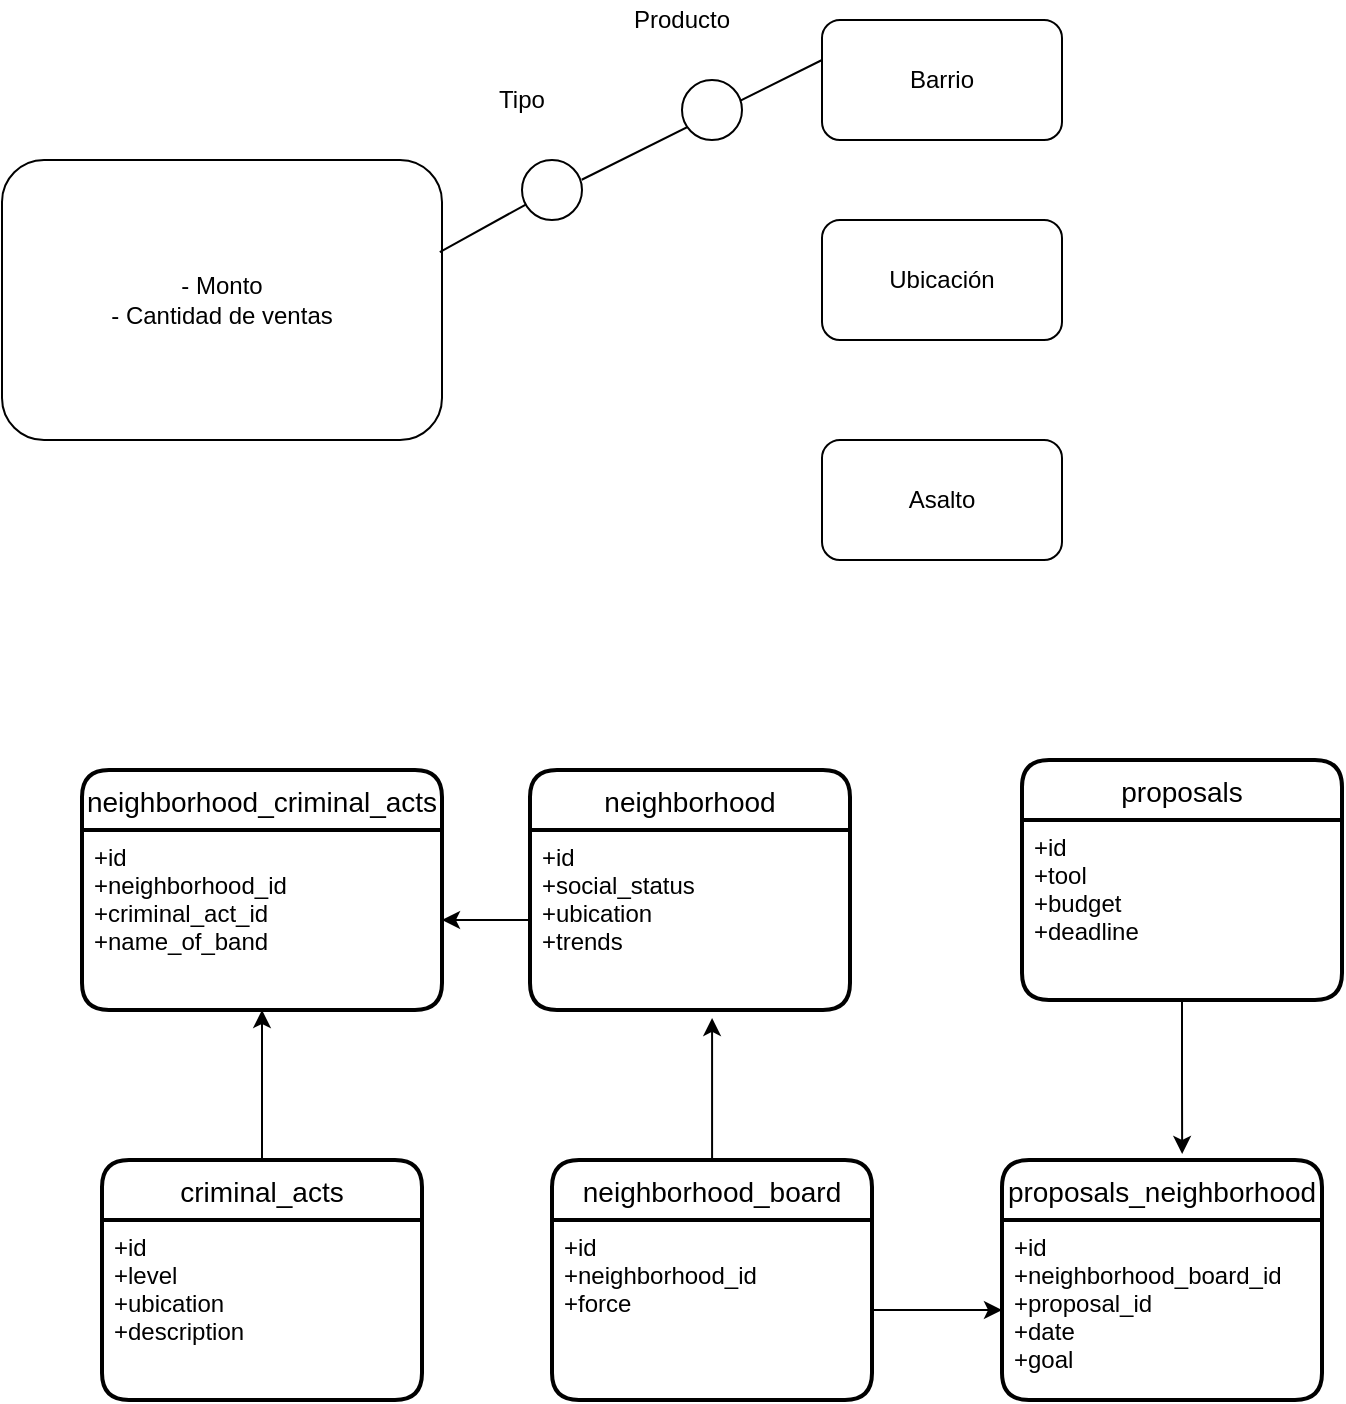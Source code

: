 <mxfile version="13.6.6" type="github">
  <diagram id="_VjZMz2_dHwCOwyfmibl" name="Page-1">
    <mxGraphModel dx="2362" dy="811" grid="1" gridSize="10" guides="1" tooltips="1" connect="1" arrows="1" fold="1" page="1" pageScale="1" pageWidth="827" pageHeight="1169" math="0" shadow="0">
      <root>
        <mxCell id="0" />
        <mxCell id="1" parent="0" />
        <mxCell id="ytnNhcLyiP0Ofq73RZW3-1" value="- Monto&lt;br&gt;- Cantidad de ventas" style="rounded=1;whiteSpace=wrap;html=1;" vertex="1" parent="1">
          <mxGeometry x="-10" y="220" width="220" height="140" as="geometry" />
        </mxCell>
        <mxCell id="ytnNhcLyiP0Ofq73RZW3-2" value="Barrio" style="rounded=1;whiteSpace=wrap;html=1;" vertex="1" parent="1">
          <mxGeometry x="400" y="150" width="120" height="60" as="geometry" />
        </mxCell>
        <mxCell id="ytnNhcLyiP0Ofq73RZW3-3" value="Ubicación" style="rounded=1;whiteSpace=wrap;html=1;" vertex="1" parent="1">
          <mxGeometry x="400" y="250" width="120" height="60" as="geometry" />
        </mxCell>
        <mxCell id="ytnNhcLyiP0Ofq73RZW3-4" value="Asalto" style="rounded=1;whiteSpace=wrap;html=1;" vertex="1" parent="1">
          <mxGeometry x="400" y="360" width="120" height="60" as="geometry" />
        </mxCell>
        <mxCell id="ytnNhcLyiP0Ofq73RZW3-5" value="" style="endArrow=none;html=1;exitX=0.995;exitY=0.329;exitDx=0;exitDy=0;exitPerimeter=0;" edge="1" parent="1" source="ytnNhcLyiP0Ofq73RZW3-6">
          <mxGeometry width="50" height="50" relative="1" as="geometry">
            <mxPoint x="350" y="220" as="sourcePoint" />
            <mxPoint x="400" y="170" as="targetPoint" />
          </mxGeometry>
        </mxCell>
        <mxCell id="ytnNhcLyiP0Ofq73RZW3-6" value="" style="ellipse;whiteSpace=wrap;html=1;aspect=fixed;" vertex="1" parent="1">
          <mxGeometry x="250" y="220" width="30" height="30" as="geometry" />
        </mxCell>
        <mxCell id="ytnNhcLyiP0Ofq73RZW3-7" value="" style="endArrow=none;html=1;exitX=0.995;exitY=0.329;exitDx=0;exitDy=0;exitPerimeter=0;" edge="1" parent="1" source="ytnNhcLyiP0Ofq73RZW3-1" target="ytnNhcLyiP0Ofq73RZW3-6">
          <mxGeometry width="50" height="50" relative="1" as="geometry">
            <mxPoint x="208.9" y="266.06" as="sourcePoint" />
            <mxPoint x="400" y="170" as="targetPoint" />
          </mxGeometry>
        </mxCell>
        <mxCell id="ytnNhcLyiP0Ofq73RZW3-8" value="" style="ellipse;whiteSpace=wrap;html=1;aspect=fixed;" vertex="1" parent="1">
          <mxGeometry x="330" y="180" width="30" height="30" as="geometry" />
        </mxCell>
        <mxCell id="ytnNhcLyiP0Ofq73RZW3-9" value="Tipo" style="text;html=1;strokeColor=none;fillColor=none;align=center;verticalAlign=middle;whiteSpace=wrap;rounded=0;" vertex="1" parent="1">
          <mxGeometry x="230" y="180" width="40" height="20" as="geometry" />
        </mxCell>
        <mxCell id="ytnNhcLyiP0Ofq73RZW3-10" value="Producto" style="text;html=1;strokeColor=none;fillColor=none;align=center;verticalAlign=middle;whiteSpace=wrap;rounded=0;" vertex="1" parent="1">
          <mxGeometry x="310" y="140" width="40" height="20" as="geometry" />
        </mxCell>
        <mxCell id="ytnNhcLyiP0Ofq73RZW3-16" value="proposals" style="swimlane;childLayout=stackLayout;horizontal=1;startSize=30;horizontalStack=0;rounded=1;fontSize=14;fontStyle=0;strokeWidth=2;resizeParent=0;resizeLast=1;shadow=0;dashed=0;align=center;" vertex="1" parent="1">
          <mxGeometry x="500" y="520" width="160" height="120" as="geometry" />
        </mxCell>
        <mxCell id="ytnNhcLyiP0Ofq73RZW3-17" value="+id&#xa;+tool&#xa;+budget&#xa;+deadline" style="align=left;strokeColor=none;fillColor=none;spacingLeft=4;fontSize=12;verticalAlign=top;resizable=0;rotatable=0;part=1;" vertex="1" parent="ytnNhcLyiP0Ofq73RZW3-16">
          <mxGeometry y="30" width="160" height="90" as="geometry" />
        </mxCell>
        <mxCell id="ytnNhcLyiP0Ofq73RZW3-20" value="proposals_neighborhood" style="swimlane;childLayout=stackLayout;horizontal=1;startSize=30;horizontalStack=0;rounded=1;fontSize=14;fontStyle=0;strokeWidth=2;resizeParent=0;resizeLast=1;shadow=0;dashed=0;align=center;" vertex="1" parent="1">
          <mxGeometry x="490" y="720" width="160" height="120" as="geometry" />
        </mxCell>
        <mxCell id="ytnNhcLyiP0Ofq73RZW3-21" value="+id&#xa;+neighborhood_board_id&#xa;+proposal_id&#xa;+date&#xa;+goal" style="align=left;strokeColor=none;fillColor=none;spacingLeft=4;fontSize=12;verticalAlign=top;resizable=0;rotatable=0;part=1;" vertex="1" parent="ytnNhcLyiP0Ofq73RZW3-20">
          <mxGeometry y="30" width="160" height="90" as="geometry" />
        </mxCell>
        <mxCell id="ytnNhcLyiP0Ofq73RZW3-28" style="edgeStyle=orthogonalEdgeStyle;rounded=0;orthogonalLoop=1;jettySize=auto;html=1;entryX=0.569;entryY=1.044;entryDx=0;entryDy=0;entryPerimeter=0;" edge="1" parent="1" source="ytnNhcLyiP0Ofq73RZW3-14" target="ytnNhcLyiP0Ofq73RZW3-13">
          <mxGeometry relative="1" as="geometry" />
        </mxCell>
        <mxCell id="ytnNhcLyiP0Ofq73RZW3-14" value="neighborhood_board" style="swimlane;childLayout=stackLayout;horizontal=1;startSize=30;horizontalStack=0;rounded=1;fontSize=14;fontStyle=0;strokeWidth=2;resizeParent=0;resizeLast=1;shadow=0;dashed=0;align=center;" vertex="1" parent="1">
          <mxGeometry x="265" y="720" width="160" height="120" as="geometry" />
        </mxCell>
        <mxCell id="ytnNhcLyiP0Ofq73RZW3-15" value="+id&#xa;+neighborhood_id&#xa;+force" style="align=left;strokeColor=none;fillColor=none;spacingLeft=4;fontSize=12;verticalAlign=top;resizable=0;rotatable=0;part=1;" vertex="1" parent="ytnNhcLyiP0Ofq73RZW3-14">
          <mxGeometry y="30" width="160" height="90" as="geometry" />
        </mxCell>
        <mxCell id="ytnNhcLyiP0Ofq73RZW3-23" style="edgeStyle=orthogonalEdgeStyle;rounded=0;orthogonalLoop=1;jettySize=auto;html=1;entryX=0.563;entryY=-0.025;entryDx=0;entryDy=0;entryPerimeter=0;" edge="1" parent="1" source="ytnNhcLyiP0Ofq73RZW3-17" target="ytnNhcLyiP0Ofq73RZW3-20">
          <mxGeometry relative="1" as="geometry" />
        </mxCell>
        <mxCell id="ytnNhcLyiP0Ofq73RZW3-24" style="edgeStyle=orthogonalEdgeStyle;rounded=0;orthogonalLoop=1;jettySize=auto;html=1;entryX=0;entryY=0.5;entryDx=0;entryDy=0;" edge="1" parent="1" source="ytnNhcLyiP0Ofq73RZW3-15" target="ytnNhcLyiP0Ofq73RZW3-21">
          <mxGeometry relative="1" as="geometry" />
        </mxCell>
        <mxCell id="ytnNhcLyiP0Ofq73RZW3-12" value="neighborhood" style="swimlane;childLayout=stackLayout;horizontal=1;startSize=30;horizontalStack=0;rounded=1;fontSize=14;fontStyle=0;strokeWidth=2;resizeParent=0;resizeLast=1;shadow=0;dashed=0;align=center;" vertex="1" parent="1">
          <mxGeometry x="254" y="525" width="160" height="120" as="geometry" />
        </mxCell>
        <mxCell id="ytnNhcLyiP0Ofq73RZW3-13" value="+id&#xa;+social_status&#xa;+ubication&#xa;+trends&#xa;" style="align=left;strokeColor=none;fillColor=none;spacingLeft=4;fontSize=12;verticalAlign=top;resizable=0;rotatable=0;part=1;" vertex="1" parent="ytnNhcLyiP0Ofq73RZW3-12">
          <mxGeometry y="30" width="160" height="90" as="geometry" />
        </mxCell>
        <mxCell id="ytnNhcLyiP0Ofq73RZW3-32" style="edgeStyle=orthogonalEdgeStyle;rounded=0;orthogonalLoop=1;jettySize=auto;html=1;entryX=0.5;entryY=1;entryDx=0;entryDy=0;" edge="1" parent="1" source="ytnNhcLyiP0Ofq73RZW3-25" target="ytnNhcLyiP0Ofq73RZW3-30">
          <mxGeometry relative="1" as="geometry" />
        </mxCell>
        <mxCell id="ytnNhcLyiP0Ofq73RZW3-25" value="criminal_acts" style="swimlane;childLayout=stackLayout;horizontal=1;startSize=30;horizontalStack=0;rounded=1;fontSize=14;fontStyle=0;strokeWidth=2;resizeParent=0;resizeLast=1;shadow=0;dashed=0;align=center;" vertex="1" parent="1">
          <mxGeometry x="40" y="720" width="160" height="120" as="geometry" />
        </mxCell>
        <mxCell id="ytnNhcLyiP0Ofq73RZW3-26" value="+id&#xa;+level&#xa;+ubication&#xa;+description" style="align=left;strokeColor=none;fillColor=none;spacingLeft=4;fontSize=12;verticalAlign=top;resizable=0;rotatable=0;part=1;" vertex="1" parent="ytnNhcLyiP0Ofq73RZW3-25">
          <mxGeometry y="30" width="160" height="90" as="geometry" />
        </mxCell>
        <mxCell id="ytnNhcLyiP0Ofq73RZW3-29" value="neighborhood_criminal_acts" style="swimlane;childLayout=stackLayout;horizontal=1;startSize=30;horizontalStack=0;rounded=1;fontSize=14;fontStyle=0;strokeWidth=2;resizeParent=0;resizeLast=1;shadow=0;dashed=0;align=center;" vertex="1" parent="1">
          <mxGeometry x="30" y="525" width="180" height="120" as="geometry" />
        </mxCell>
        <mxCell id="ytnNhcLyiP0Ofq73RZW3-30" value="+id&#xa;+neighborhood_id&#xa;+criminal_act_id&#xa;+name_of_band" style="align=left;strokeColor=none;fillColor=none;spacingLeft=4;fontSize=12;verticalAlign=top;resizable=0;rotatable=0;part=1;" vertex="1" parent="ytnNhcLyiP0Ofq73RZW3-29">
          <mxGeometry y="30" width="180" height="90" as="geometry" />
        </mxCell>
        <mxCell id="ytnNhcLyiP0Ofq73RZW3-31" style="edgeStyle=orthogonalEdgeStyle;rounded=0;orthogonalLoop=1;jettySize=auto;html=1;entryX=1;entryY=0.5;entryDx=0;entryDy=0;" edge="1" parent="1" source="ytnNhcLyiP0Ofq73RZW3-13" target="ytnNhcLyiP0Ofq73RZW3-30">
          <mxGeometry relative="1" as="geometry" />
        </mxCell>
      </root>
    </mxGraphModel>
  </diagram>
</mxfile>
